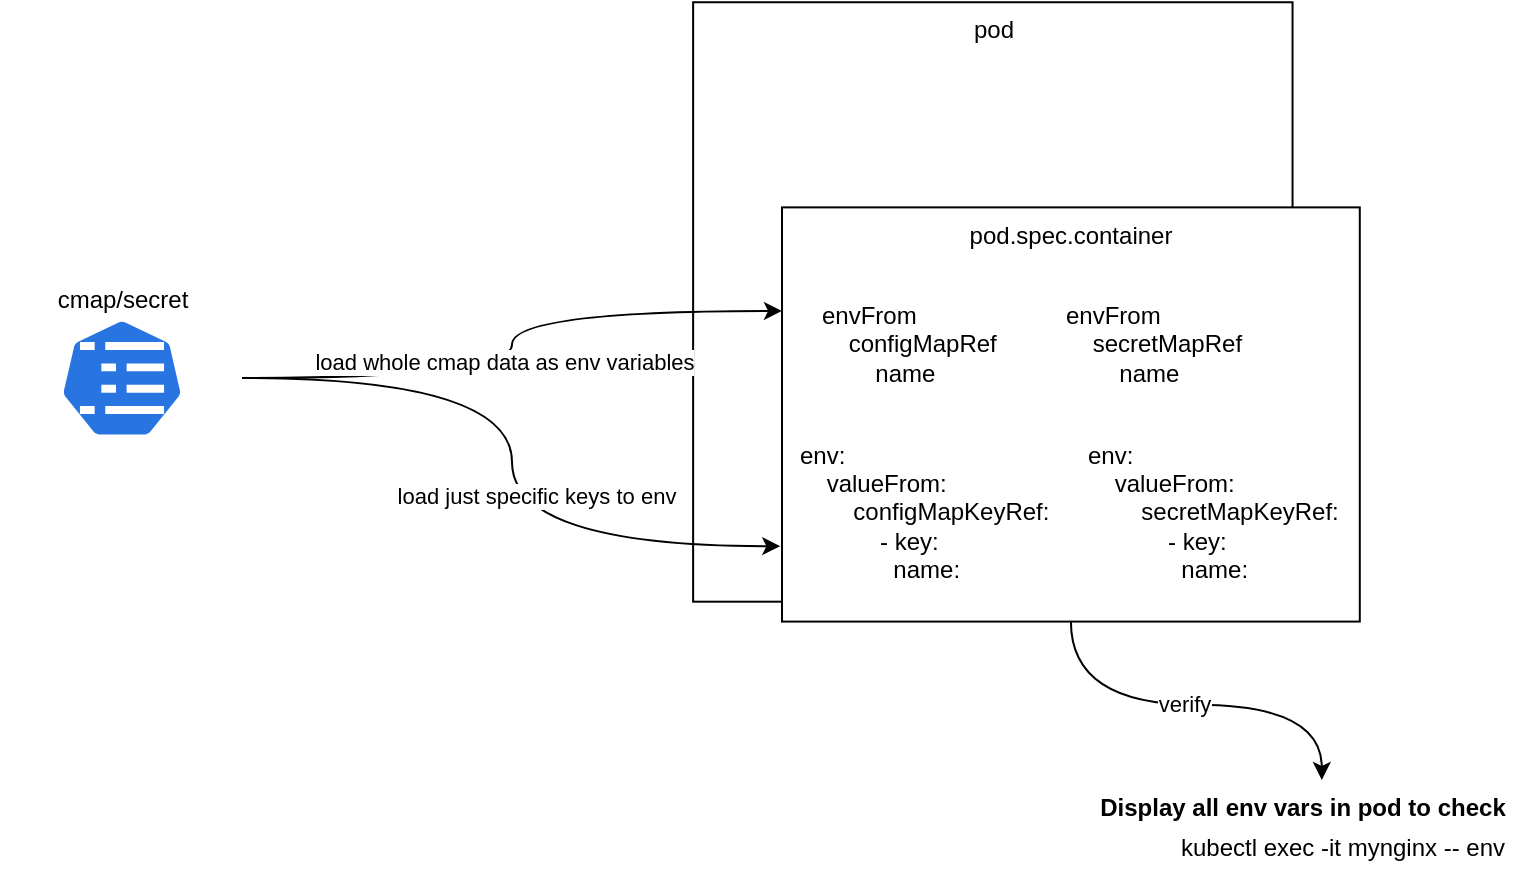 <mxfile version="14.5.1" type="github">
  <diagram id="FJfJq4zsF0dTZfxqSrNf" name="Page-1">
    <mxGraphModel dx="1298" dy="735" grid="1" gridSize="10" guides="1" tooltips="1" connect="1" arrows="1" fold="1" page="1" pageScale="1" pageWidth="827" pageHeight="1169" math="0" shadow="0">
      <root>
        <mxCell id="0" />
        <mxCell id="1" parent="0" />
        <mxCell id="CnAImCiRgEsL5BFaU6FF-1" value="cmap/secret" style="html=1;dashed=0;whitespace=wrap;fillColor=#2875E2;strokeColor=#ffffff;points=[[0.005,0.63,0],[0.1,0.2,0],[0.9,0.2,0],[0.5,0,0],[0.995,0.63,0],[0.72,0.99,0],[0.5,1,0],[0.28,0.99,0]];shape=mxgraph.kubernetes.icon;prIcon=cm;align=center;verticalAlign=bottom;labelPosition=center;verticalLabelPosition=top;" vertex="1" parent="1">
          <mxGeometry x="50" y="215" width="120" height="60" as="geometry" />
        </mxCell>
        <mxCell id="CnAImCiRgEsL5BFaU6FF-19" value="" style="group" vertex="1" connectable="0" parent="1">
          <mxGeometry x="370" y="70" width="340" height="350" as="geometry" />
        </mxCell>
        <mxCell id="CnAImCiRgEsL5BFaU6FF-18" value="" style="group" vertex="1" connectable="0" parent="CnAImCiRgEsL5BFaU6FF-19">
          <mxGeometry x="70.004" y="48.895" width="295.556" height="252.206" as="geometry" />
        </mxCell>
        <mxCell id="CnAImCiRgEsL5BFaU6FF-4" value="pod" style="whiteSpace=wrap;html=1;aspect=fixed;verticalAlign=top;" vertex="1" parent="CnAImCiRgEsL5BFaU6FF-18">
          <mxGeometry x="-44.446" y="-61.765" width="299.711" height="299.711" as="geometry" />
        </mxCell>
        <mxCell id="CnAImCiRgEsL5BFaU6FF-26" value="" style="group" vertex="1" connectable="0" parent="CnAImCiRgEsL5BFaU6FF-18">
          <mxGeometry x="-0.001" y="40.798" width="288.889" height="207.093" as="geometry" />
        </mxCell>
        <mxCell id="CnAImCiRgEsL5BFaU6FF-17" value="pod.spec.container" style="rounded=0;whiteSpace=wrap;html=1;align=center;verticalAlign=top;" vertex="1" parent="CnAImCiRgEsL5BFaU6FF-26">
          <mxGeometry width="288.889" height="207.093" as="geometry" />
        </mxCell>
        <mxCell id="CnAImCiRgEsL5BFaU6FF-10" value="envFrom&lt;br&gt;&lt;div&gt;&lt;span&gt;&amp;nbsp; &amp;nbsp; configMapRef&lt;br&gt;&amp;nbsp; &amp;nbsp; &amp;nbsp; &amp;nbsp; name&lt;/span&gt;&lt;/div&gt;" style="text;html=1;align=left;verticalAlign=middle;resizable=0;points=[];autosize=1;" vertex="1" parent="CnAImCiRgEsL5BFaU6FF-26">
          <mxGeometry x="17.778" y="43.144" width="100" height="50" as="geometry" />
        </mxCell>
        <mxCell id="CnAImCiRgEsL5BFaU6FF-13" value="envFrom&lt;br&gt;&lt;div&gt;&lt;span&gt;&amp;nbsp; &amp;nbsp; secretMapRef&lt;br&gt;&amp;nbsp; &amp;nbsp; &amp;nbsp; &amp;nbsp; name&lt;/span&gt;&lt;/div&gt;" style="text;html=1;align=left;verticalAlign=middle;resizable=0;points=[];autosize=1;" vertex="1" parent="CnAImCiRgEsL5BFaU6FF-26">
          <mxGeometry x="140" y="43.144" width="100" height="50" as="geometry" />
        </mxCell>
        <mxCell id="CnAImCiRgEsL5BFaU6FF-23" value="env:&lt;br&gt;&lt;div&gt;&lt;span&gt;&amp;nbsp; &amp;nbsp; valueFrom:&lt;br&gt;&amp;nbsp; &amp;nbsp; &amp;nbsp; &amp;nbsp; secretMapKeyRef:&lt;/span&gt;&lt;/div&gt;&lt;div&gt;&lt;span&gt;&amp;nbsp; &amp;nbsp; &amp;nbsp; &amp;nbsp; &amp;nbsp; &amp;nbsp; - key:&amp;nbsp;&lt;/span&gt;&lt;/div&gt;&lt;div&gt;&lt;span&gt;&amp;nbsp; &amp;nbsp; &amp;nbsp; &amp;nbsp; &amp;nbsp; &amp;nbsp; &amp;nbsp; name:&amp;nbsp;&lt;/span&gt;&lt;/div&gt;" style="text;html=1;align=left;verticalAlign=middle;resizable=0;points=[];autosize=1;" vertex="1" parent="CnAImCiRgEsL5BFaU6FF-26">
          <mxGeometry x="151.111" y="112.176" width="140" height="80" as="geometry" />
        </mxCell>
        <mxCell id="CnAImCiRgEsL5BFaU6FF-22" value="env:&lt;br&gt;&lt;div&gt;&lt;span&gt;&amp;nbsp; &amp;nbsp; valueFrom:&lt;br&gt;&amp;nbsp; &amp;nbsp; &amp;nbsp; &amp;nbsp; configMapKeyRef:&lt;/span&gt;&lt;/div&gt;&lt;div&gt;&lt;span&gt;&amp;nbsp; &amp;nbsp; &amp;nbsp; &amp;nbsp; &amp;nbsp; &amp;nbsp; - key:&amp;nbsp;&lt;/span&gt;&lt;/div&gt;&lt;div&gt;&lt;span&gt;&amp;nbsp; &amp;nbsp; &amp;nbsp; &amp;nbsp; &amp;nbsp; &amp;nbsp; &amp;nbsp; name:&amp;nbsp;&lt;/span&gt;&lt;/div&gt;" style="text;html=1;align=left;verticalAlign=middle;resizable=0;points=[];autosize=1;" vertex="1" parent="CnAImCiRgEsL5BFaU6FF-26">
          <mxGeometry x="6.667" y="112.176" width="140" height="80" as="geometry" />
        </mxCell>
        <mxCell id="CnAImCiRgEsL5BFaU6FF-20" style="edgeStyle=orthogonalEdgeStyle;rounded=0;orthogonalLoop=1;jettySize=auto;html=1;entryX=0;entryY=0.25;entryDx=0;entryDy=0;curved=1;" edge="1" parent="1" source="CnAImCiRgEsL5BFaU6FF-1" target="CnAImCiRgEsL5BFaU6FF-17">
          <mxGeometry relative="1" as="geometry" />
        </mxCell>
        <mxCell id="CnAImCiRgEsL5BFaU6FF-21" value="load whole cmap data as env variables" style="edgeLabel;html=1;align=center;verticalAlign=middle;resizable=0;points=[];" vertex="1" connectable="0" parent="CnAImCiRgEsL5BFaU6FF-20">
          <mxGeometry x="-0.059" y="4" relative="1" as="geometry">
            <mxPoint as="offset" />
          </mxGeometry>
        </mxCell>
        <mxCell id="CnAImCiRgEsL5BFaU6FF-29" style="edgeStyle=orthogonalEdgeStyle;curved=1;rounded=0;orthogonalLoop=1;jettySize=auto;html=1;entryX=-0.003;entryY=0.818;entryDx=0;entryDy=0;entryPerimeter=0;" edge="1" parent="1" source="CnAImCiRgEsL5BFaU6FF-1" target="CnAImCiRgEsL5BFaU6FF-17">
          <mxGeometry relative="1" as="geometry" />
        </mxCell>
        <mxCell id="CnAImCiRgEsL5BFaU6FF-30" value="load just specific keys to env" style="edgeLabel;html=1;align=center;verticalAlign=middle;resizable=0;points=[];" vertex="1" connectable="0" parent="CnAImCiRgEsL5BFaU6FF-29">
          <mxGeometry x="0.098" y="12" relative="1" as="geometry">
            <mxPoint as="offset" />
          </mxGeometry>
        </mxCell>
        <mxCell id="CnAImCiRgEsL5BFaU6FF-31" value="" style="group" vertex="1" connectable="0" parent="1">
          <mxGeometry x="590" y="450" width="220" height="40" as="geometry" />
        </mxCell>
        <mxCell id="CnAImCiRgEsL5BFaU6FF-15" value="kubectl exec -it mynginx -- env" style="text;html=1;align=center;verticalAlign=middle;resizable=0;points=[];autosize=1;" vertex="1" parent="CnAImCiRgEsL5BFaU6FF-31">
          <mxGeometry x="40" y="20" width="180" height="20" as="geometry" />
        </mxCell>
        <mxCell id="CnAImCiRgEsL5BFaU6FF-16" value="Display all env vars in pod to check" style="text;html=1;align=center;verticalAlign=middle;resizable=0;points=[];autosize=1;fontStyle=1" vertex="1" parent="CnAImCiRgEsL5BFaU6FF-31">
          <mxGeometry width="220" height="20" as="geometry" />
        </mxCell>
        <mxCell id="CnAImCiRgEsL5BFaU6FF-32" style="edgeStyle=orthogonalEdgeStyle;curved=1;rounded=0;orthogonalLoop=1;jettySize=auto;html=1;entryX=0.545;entryY=-0.2;entryDx=0;entryDy=0;entryPerimeter=0;" edge="1" parent="1" source="CnAImCiRgEsL5BFaU6FF-17" target="CnAImCiRgEsL5BFaU6FF-16">
          <mxGeometry relative="1" as="geometry">
            <mxPoint x="710" y="400" as="targetPoint" />
          </mxGeometry>
        </mxCell>
        <mxCell id="CnAImCiRgEsL5BFaU6FF-33" value="verify" style="edgeLabel;html=1;align=center;verticalAlign=middle;resizable=0;points=[];" vertex="1" connectable="0" parent="CnAImCiRgEsL5BFaU6FF-32">
          <mxGeometry x="-0.041" y="1" relative="1" as="geometry">
            <mxPoint as="offset" />
          </mxGeometry>
        </mxCell>
      </root>
    </mxGraphModel>
  </diagram>
</mxfile>
